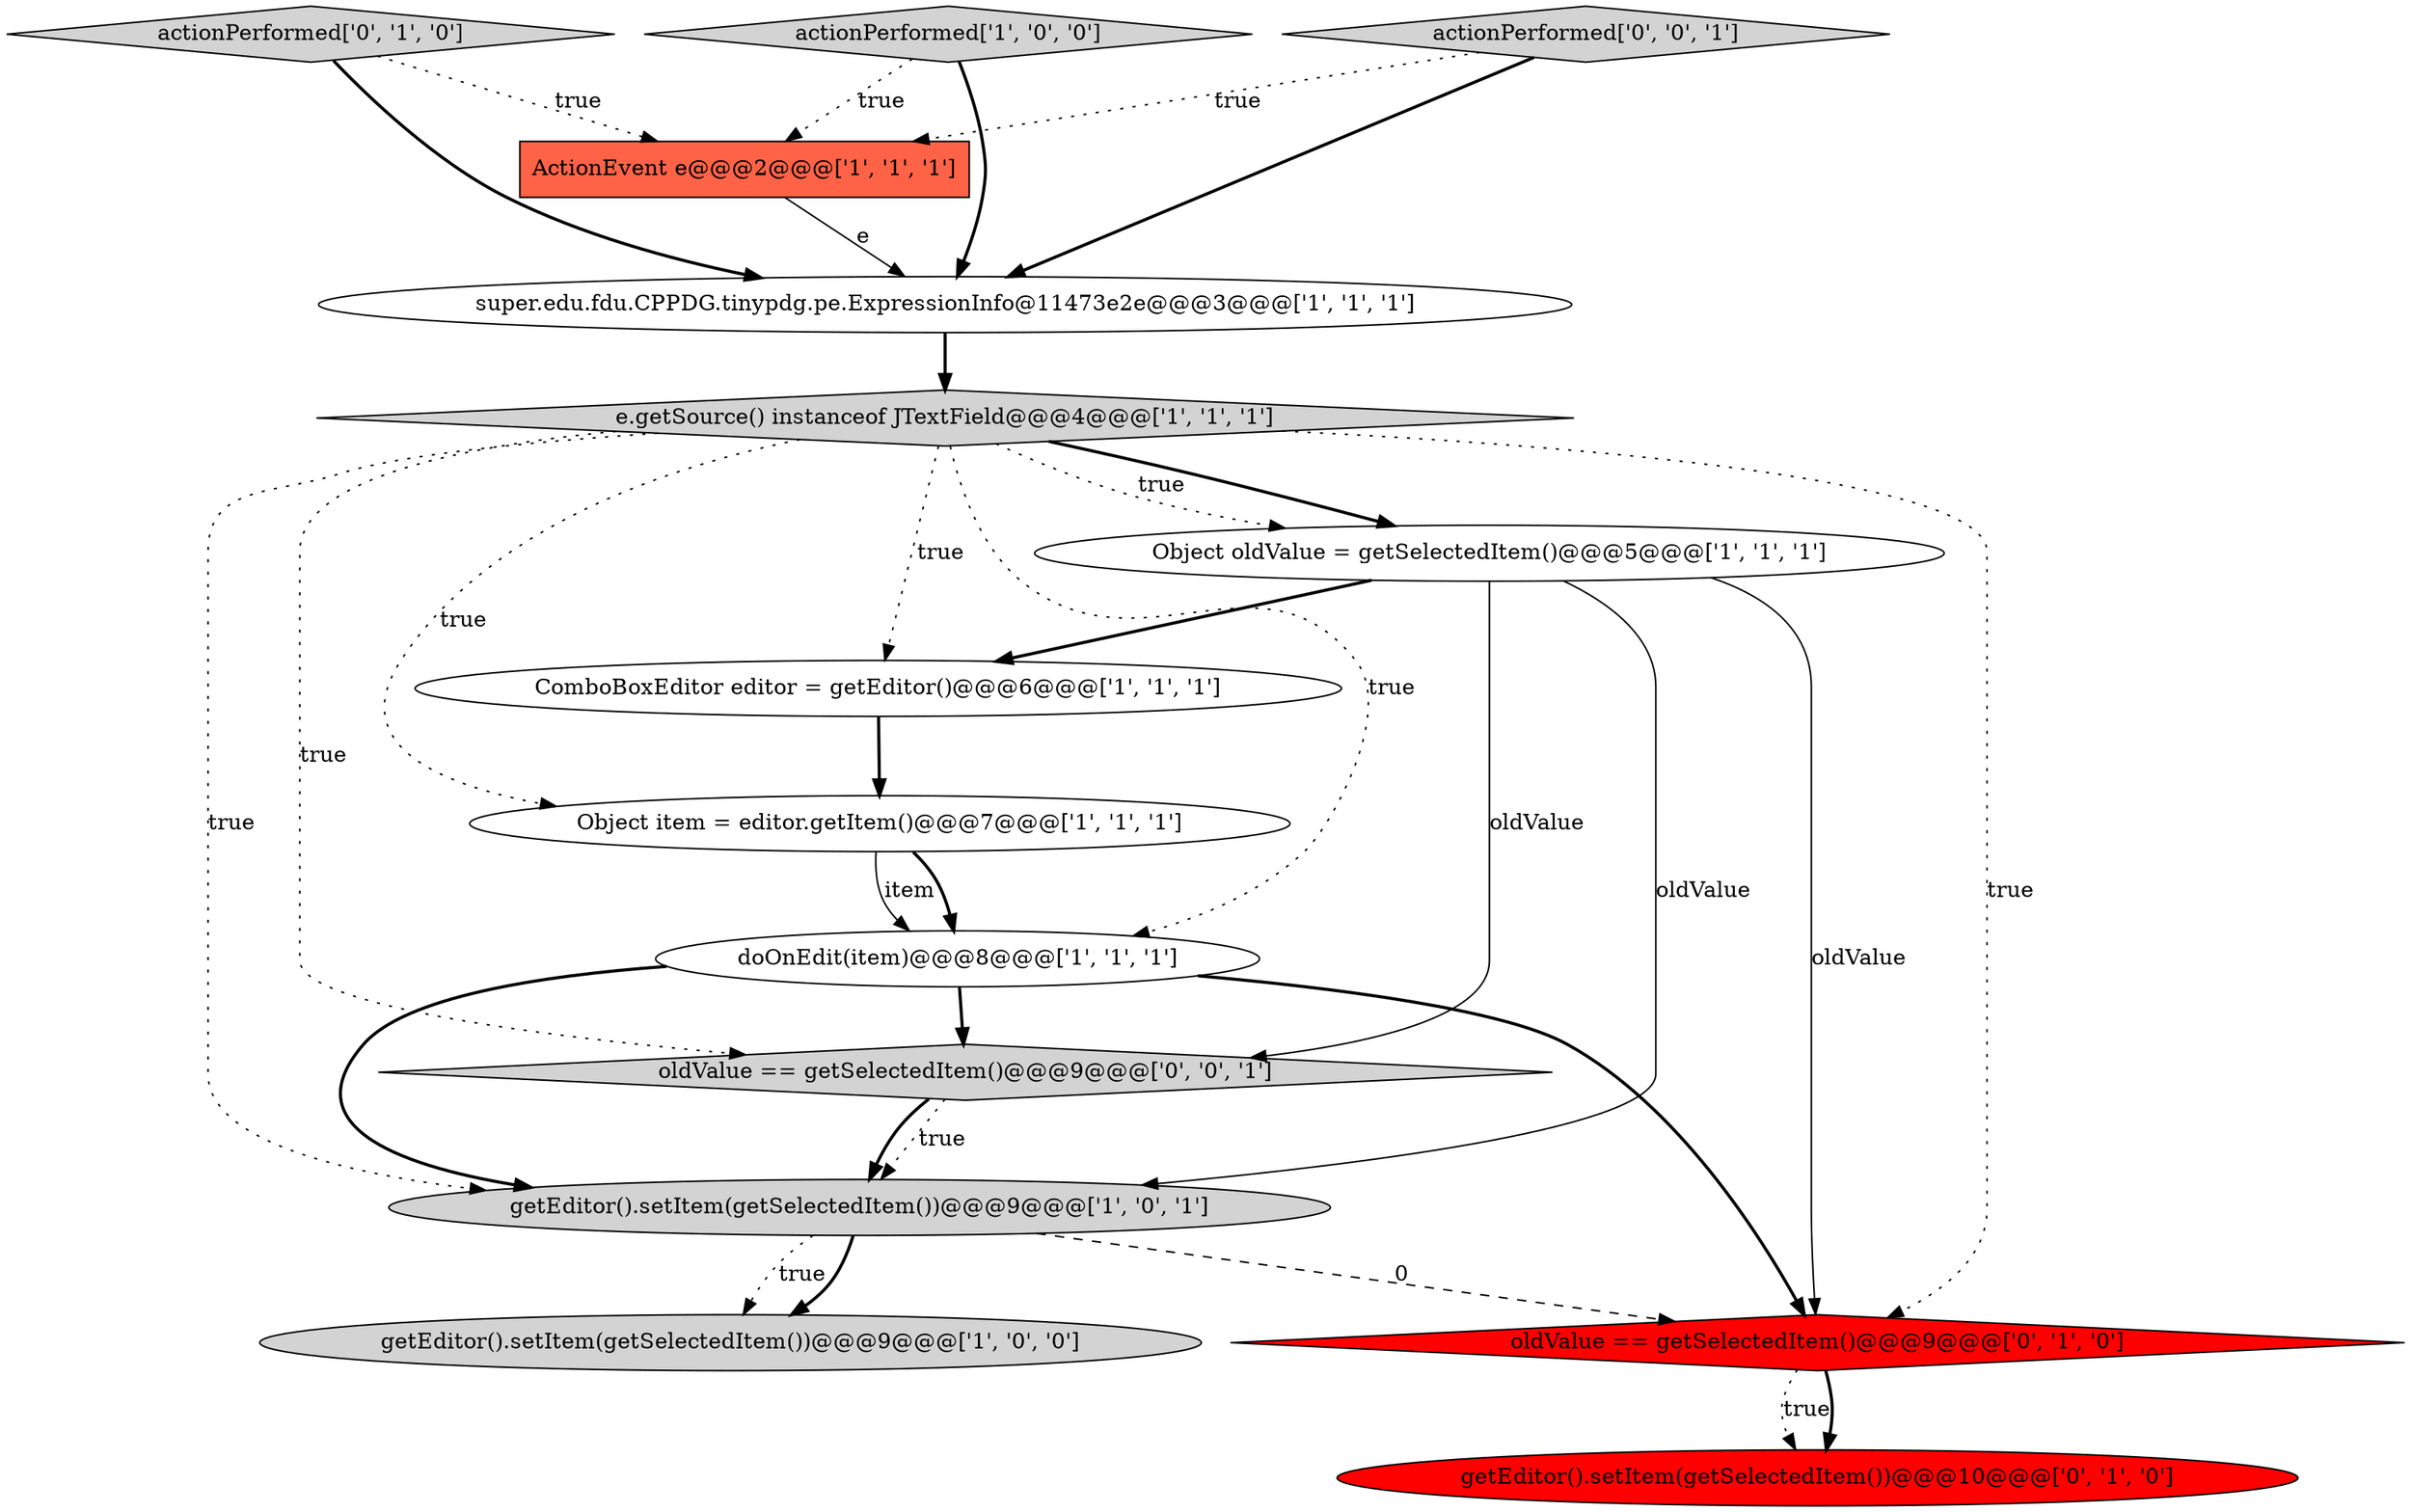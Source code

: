 digraph {
3 [style = filled, label = "doOnEdit(item)@@@8@@@['1', '1', '1']", fillcolor = white, shape = ellipse image = "AAA0AAABBB1BBB"];
2 [style = filled, label = "ActionEvent e@@@2@@@['1', '1', '1']", fillcolor = tomato, shape = box image = "AAA0AAABBB1BBB"];
5 [style = filled, label = "super.edu.fdu.CPPDG.tinypdg.pe.ExpressionInfo@11473e2e@@@3@@@['1', '1', '1']", fillcolor = white, shape = ellipse image = "AAA0AAABBB1BBB"];
11 [style = filled, label = "actionPerformed['0', '1', '0']", fillcolor = lightgray, shape = diamond image = "AAA0AAABBB2BBB"];
9 [style = filled, label = "Object item = editor.getItem()@@@7@@@['1', '1', '1']", fillcolor = white, shape = ellipse image = "AAA0AAABBB1BBB"];
6 [style = filled, label = "getEditor().setItem(getSelectedItem())@@@9@@@['1', '0', '1']", fillcolor = lightgray, shape = ellipse image = "AAA0AAABBB1BBB"];
10 [style = filled, label = "oldValue == getSelectedItem()@@@9@@@['0', '1', '0']", fillcolor = red, shape = diamond image = "AAA1AAABBB2BBB"];
13 [style = filled, label = "oldValue == getSelectedItem()@@@9@@@['0', '0', '1']", fillcolor = lightgray, shape = diamond image = "AAA0AAABBB3BBB"];
0 [style = filled, label = "Object oldValue = getSelectedItem()@@@5@@@['1', '1', '1']", fillcolor = white, shape = ellipse image = "AAA0AAABBB1BBB"];
14 [style = filled, label = "actionPerformed['0', '0', '1']", fillcolor = lightgray, shape = diamond image = "AAA0AAABBB3BBB"];
8 [style = filled, label = "e.getSource() instanceof JTextField@@@4@@@['1', '1', '1']", fillcolor = lightgray, shape = diamond image = "AAA0AAABBB1BBB"];
12 [style = filled, label = "getEditor().setItem(getSelectedItem())@@@10@@@['0', '1', '0']", fillcolor = red, shape = ellipse image = "AAA1AAABBB2BBB"];
7 [style = filled, label = "actionPerformed['1', '0', '0']", fillcolor = lightgray, shape = diamond image = "AAA0AAABBB1BBB"];
4 [style = filled, label = "ComboBoxEditor editor = getEditor()@@@6@@@['1', '1', '1']", fillcolor = white, shape = ellipse image = "AAA0AAABBB1BBB"];
1 [style = filled, label = "getEditor().setItem(getSelectedItem())@@@9@@@['1', '0', '0']", fillcolor = lightgray, shape = ellipse image = "AAA0AAABBB1BBB"];
13->6 [style = dotted, label="true"];
4->9 [style = bold, label=""];
7->2 [style = dotted, label="true"];
5->8 [style = bold, label=""];
14->2 [style = dotted, label="true"];
10->12 [style = dotted, label="true"];
0->10 [style = solid, label="oldValue"];
6->1 [style = dotted, label="true"];
0->13 [style = solid, label="oldValue"];
3->6 [style = bold, label=""];
8->10 [style = dotted, label="true"];
8->4 [style = dotted, label="true"];
8->3 [style = dotted, label="true"];
6->10 [style = dashed, label="0"];
8->0 [style = bold, label=""];
6->1 [style = bold, label=""];
3->10 [style = bold, label=""];
11->5 [style = bold, label=""];
7->5 [style = bold, label=""];
11->2 [style = dotted, label="true"];
8->6 [style = dotted, label="true"];
2->5 [style = solid, label="e"];
0->4 [style = bold, label=""];
10->12 [style = bold, label=""];
9->3 [style = solid, label="item"];
3->13 [style = bold, label=""];
9->3 [style = bold, label=""];
8->0 [style = dotted, label="true"];
8->13 [style = dotted, label="true"];
8->9 [style = dotted, label="true"];
13->6 [style = bold, label=""];
0->6 [style = solid, label="oldValue"];
14->5 [style = bold, label=""];
}
